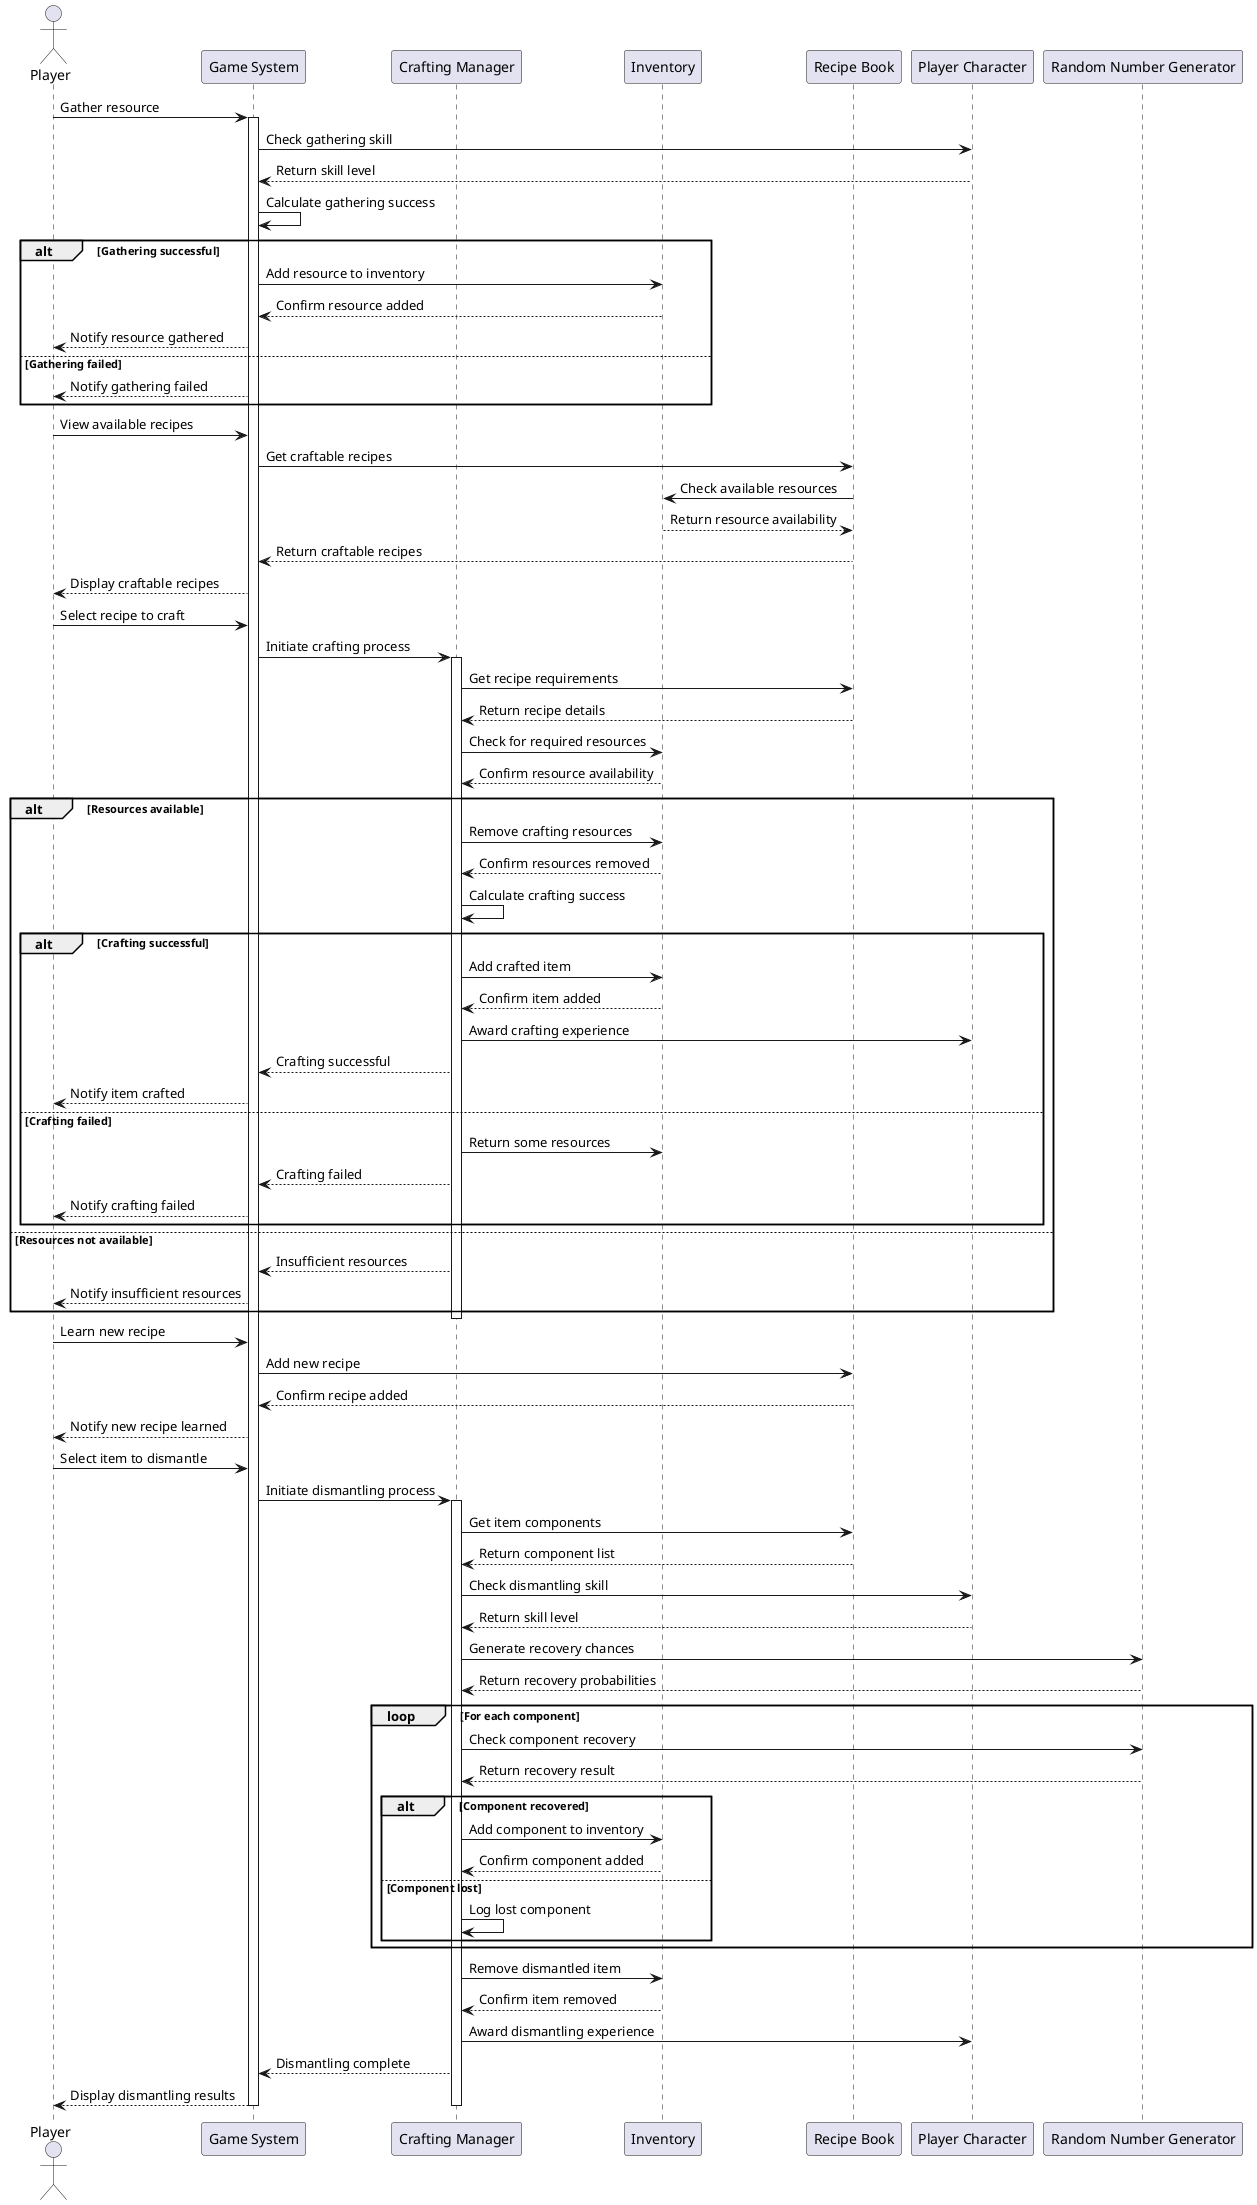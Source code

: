 @startuml
actor Player
participant "Game System" as Game
participant "Crafting Manager" as CraftMgr
participant "Inventory" as Inv
participant "Recipe Book" as RecipeBook
participant "Player Character" as PlayerChar
participant "Random Number Generator" as RNG

' Gathering resources
Player -> Game: Gather resource
activate Game
Game -> PlayerChar: Check gathering skill
PlayerChar --> Game: Return skill level
Game -> Game: Calculate gathering success
alt Gathering successful
    Game -> Inv: Add resource to inventory
    Inv --> Game: Confirm resource added
    Game --> Player: Notify resource gathered
else Gathering failed
    Game --> Player: Notify gathering failed
end

' Viewing recipes
Player -> Game: View available recipes
Game -> RecipeBook: Get craftable recipes
RecipeBook -> Inv: Check available resources
Inv --> RecipeBook: Return resource availability
RecipeBook --> Game: Return craftable recipes
Game --> Player: Display craftable recipes

' Crafting an item
Player -> Game: Select recipe to craft
Game -> CraftMgr: Initiate crafting process
activate CraftMgr
CraftMgr -> RecipeBook: Get recipe requirements
RecipeBook --> CraftMgr: Return recipe details
CraftMgr -> Inv: Check for required resources
Inv --> CraftMgr: Confirm resource availability
alt Resources available
    CraftMgr -> Inv: Remove crafting resources
    Inv --> CraftMgr: Confirm resources removed
    CraftMgr -> CraftMgr: Calculate crafting success
    alt Crafting successful
        CraftMgr -> Inv: Add crafted item
        Inv --> CraftMgr: Confirm item added
        CraftMgr -> PlayerChar: Award crafting experience
        CraftMgr --> Game: Crafting successful
        Game --> Player: Notify item crafted
    else Crafting failed
        CraftMgr -> Inv: Return some resources
        CraftMgr --> Game: Crafting failed
        Game --> Player: Notify crafting failed
    end
else Resources not available
    CraftMgr --> Game: Insufficient resources
    Game --> Player: Notify insufficient resources
end
deactivate CraftMgr

' Learning new recipe
Player -> Game: Learn new recipe
Game -> RecipeBook: Add new recipe
RecipeBook --> Game: Confirm recipe added
Game --> Player: Notify new recipe learned

' Dismantling a crafted item
Player -> Game: Select item to dismantle
Game -> CraftMgr: Initiate dismantling process
activate CraftMgr
CraftMgr -> RecipeBook: Get item components
RecipeBook --> CraftMgr: Return component list
CraftMgr -> PlayerChar: Check dismantling skill
PlayerChar --> CraftMgr: Return skill level
CraftMgr -> RNG: Generate recovery chances
RNG --> CraftMgr: Return recovery probabilities

loop For each component
    CraftMgr -> RNG: Check component recovery
    RNG --> CraftMgr: Return recovery result
    alt Component recovered
        CraftMgr -> Inv: Add component to inventory
        Inv --> CraftMgr: Confirm component added
    else Component lost
        CraftMgr -> CraftMgr: Log lost component
    end
end

CraftMgr -> Inv: Remove dismantled item
Inv --> CraftMgr: Confirm item removed
CraftMgr -> PlayerChar: Award dismantling experience
CraftMgr --> Game: Dismantling complete
Game --> Player: Display dismantling results

deactivate CraftMgr
deactivate Game
@enduml
